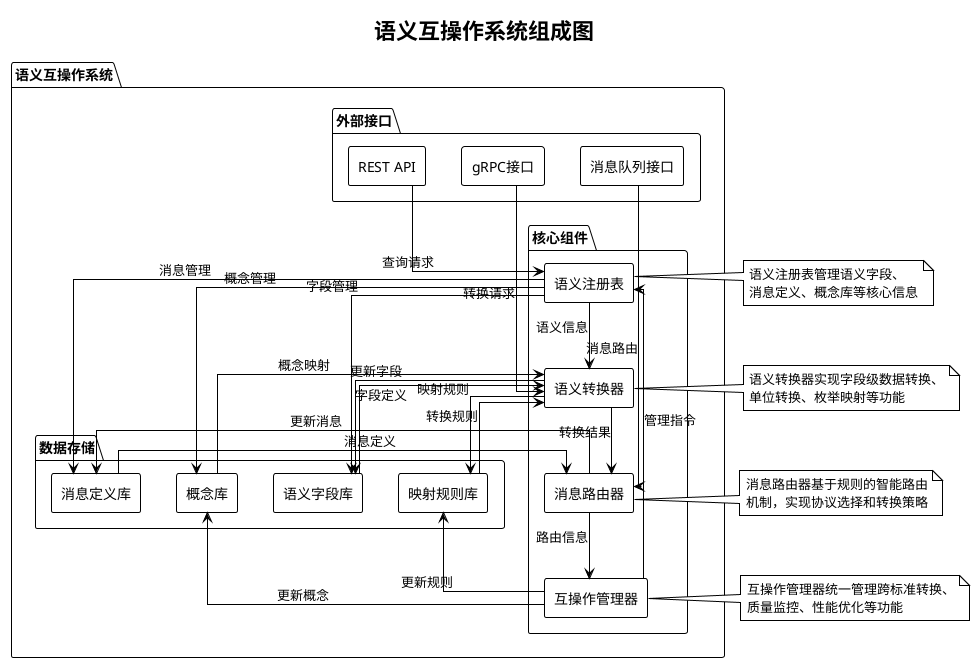 @startuml 语义互操作系统组成图
!theme plain
skinparam backgroundColor white
skinparam componentStyle rectangle
skinparam linetype ortho

title 语义互操作系统组成图

package "语义互操作系统" as system {
    
    package "核心组件" as core {
        component [语义注册表] as semantic_registry
        component [语义转换器] as semantic_converter
        component [消息路由器] as message_router
        component [互操作管理器] as interop_manager
    }
    
    package "数据存储" as storage {
        database [语义字段库] as field_db
        database [消息定义库] as message_db
        database [概念库] as concept_db
        database [映射规则库] as mapping_db
    }
    
    package "外部接口" as interfaces {
        component [REST API] as rest_api
        component [gRPC接口] as grpc_api
        component [消息队列接口] as mq_interface
    }
}

' 核心组件关系
semantic_registry --> semantic_converter : 语义信息
semantic_converter --> message_router : 转换结果
message_router --> interop_manager : 路由信息
interop_manager --> semantic_registry : 管理指令

' 数据存储关系
semantic_registry --> field_db : 字段管理
semantic_registry --> message_db : 消息管理
semantic_registry --> concept_db : 概念管理
semantic_converter --> mapping_db : 映射规则

' 外部接口关系
rest_api --> semantic_registry : 查询请求
grpc_api --> semantic_converter : 转换请求
mq_interface --> message_router : 消息路由

' 数据流
field_db --> semantic_converter : 字段定义
message_db --> message_router : 消息定义
concept_db --> semantic_converter : 概念映射
mapping_db --> semantic_converter : 转换规则

' 反馈流
semantic_converter --> field_db : 更新字段
message_router --> message_db : 更新消息
interop_manager --> concept_db : 更新概念
interop_manager --> mapping_db : 更新规则

note right of semantic_registry
  语义注册表管理语义字段、
  消息定义、概念库等核心信息
end note

note right of semantic_converter
  语义转换器实现字段级数据转换、
  单位转换、枚举映射等功能
end note

note right of message_router
  消息路由器基于规则的智能路由
  机制，实现协议选择和转换策略
end note

note right of interop_manager
  互操作管理器统一管理跨标准转换、
  质量监控、性能优化等功能
end note

@enduml